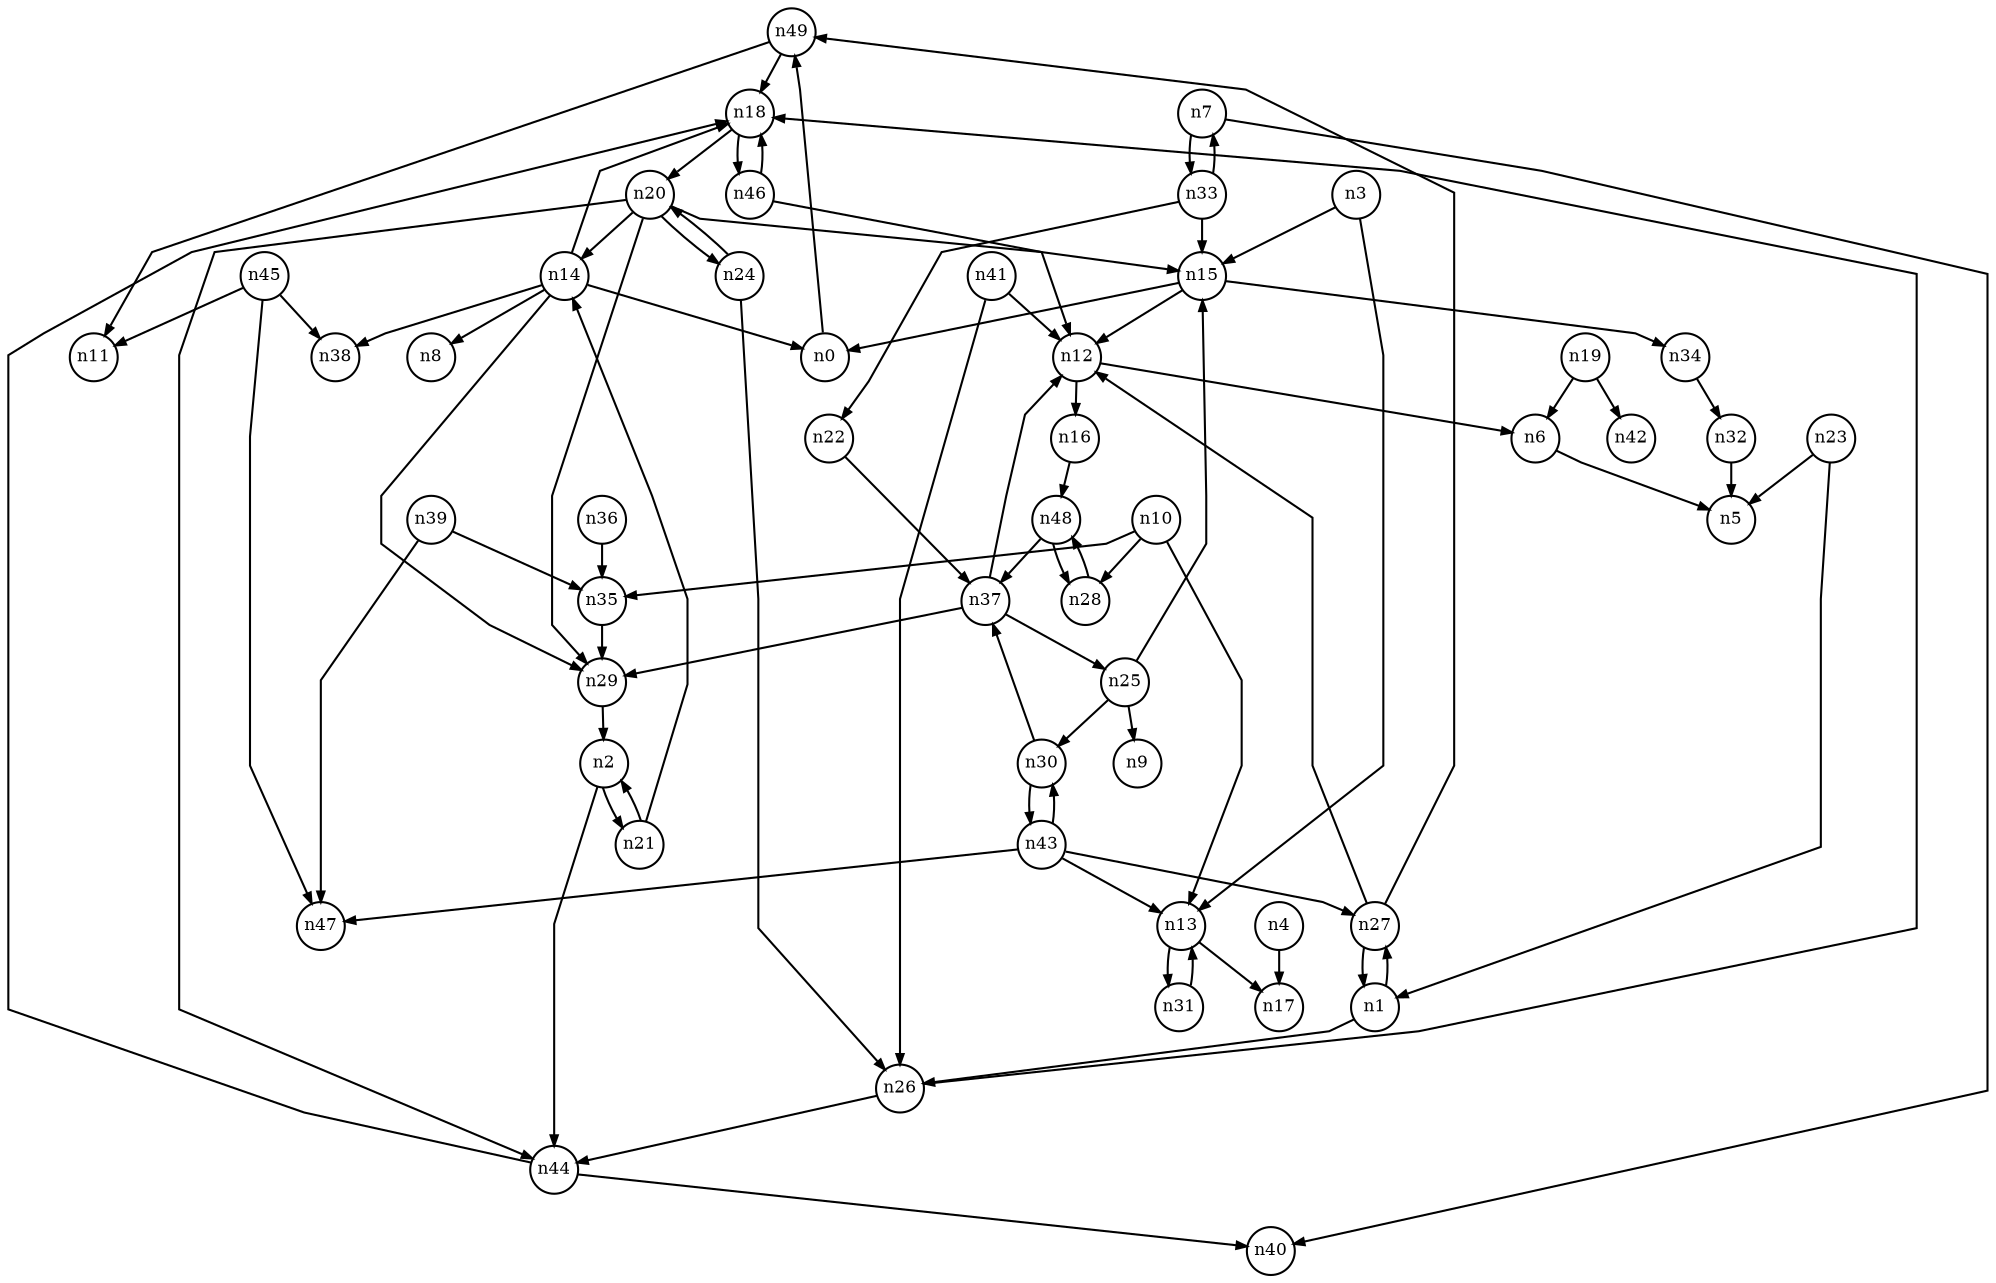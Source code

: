 digraph G{
splines=polyline;
ranksep=0.22;
nodesep=0.22;
nodesize=0.16;
fontsize=8
edge [arrowsize=0.5]
node [fontsize=8 shape=circle width=0.32 fixedsize=shape];

n49 -> n11
n49 -> n18
n0 -> n49
n26 -> n44
n26 -> n18
n1 -> n26
n1 -> n27
n21 -> n14
n21 -> n2
n2 -> n21
n2 -> n44
n44 -> n40
n44 -> n18
n13 -> n17
n13 -> n31
n3 -> n13
n3 -> n15
n15 -> n0
n15 -> n12
n15 -> n34
n4 -> n17
n6 -> n5
n33 -> n15
n33 -> n22
n33 -> n7
n7 -> n33
n7 -> n40
n10 -> n13
n10 -> n28
n10 -> n35
n28 -> n48
n35 -> n29
n12 -> n6
n12 -> n16
n16 -> n48
n31 -> n13
n14 -> n0
n14 -> n8
n14 -> n29
n14 -> n38
n14 -> n18
n29 -> n2
n34 -> n32
n20 -> n14
n20 -> n15
n20 -> n24
n20 -> n29
n20 -> n44
n18 -> n20
n18 -> n46
n46 -> n12
n46 -> n18
n19 -> n6
n19 -> n42
n24 -> n26
n24 -> n20
n37 -> n12
n37 -> n29
n37 -> n25
n22 -> n37
n23 -> n1
n23 -> n5
n25 -> n9
n25 -> n15
n25 -> n30
n30 -> n37
n30 -> n43
n27 -> n1
n27 -> n12
n27 -> n49
n32 -> n5
n36 -> n35
n39 -> n35
n39 -> n47
n41 -> n12
n41 -> n26
n43 -> n13
n43 -> n27
n43 -> n30
n43 -> n47
n45 -> n11
n45 -> n38
n45 -> n47
n48 -> n28
n48 -> n37
}
